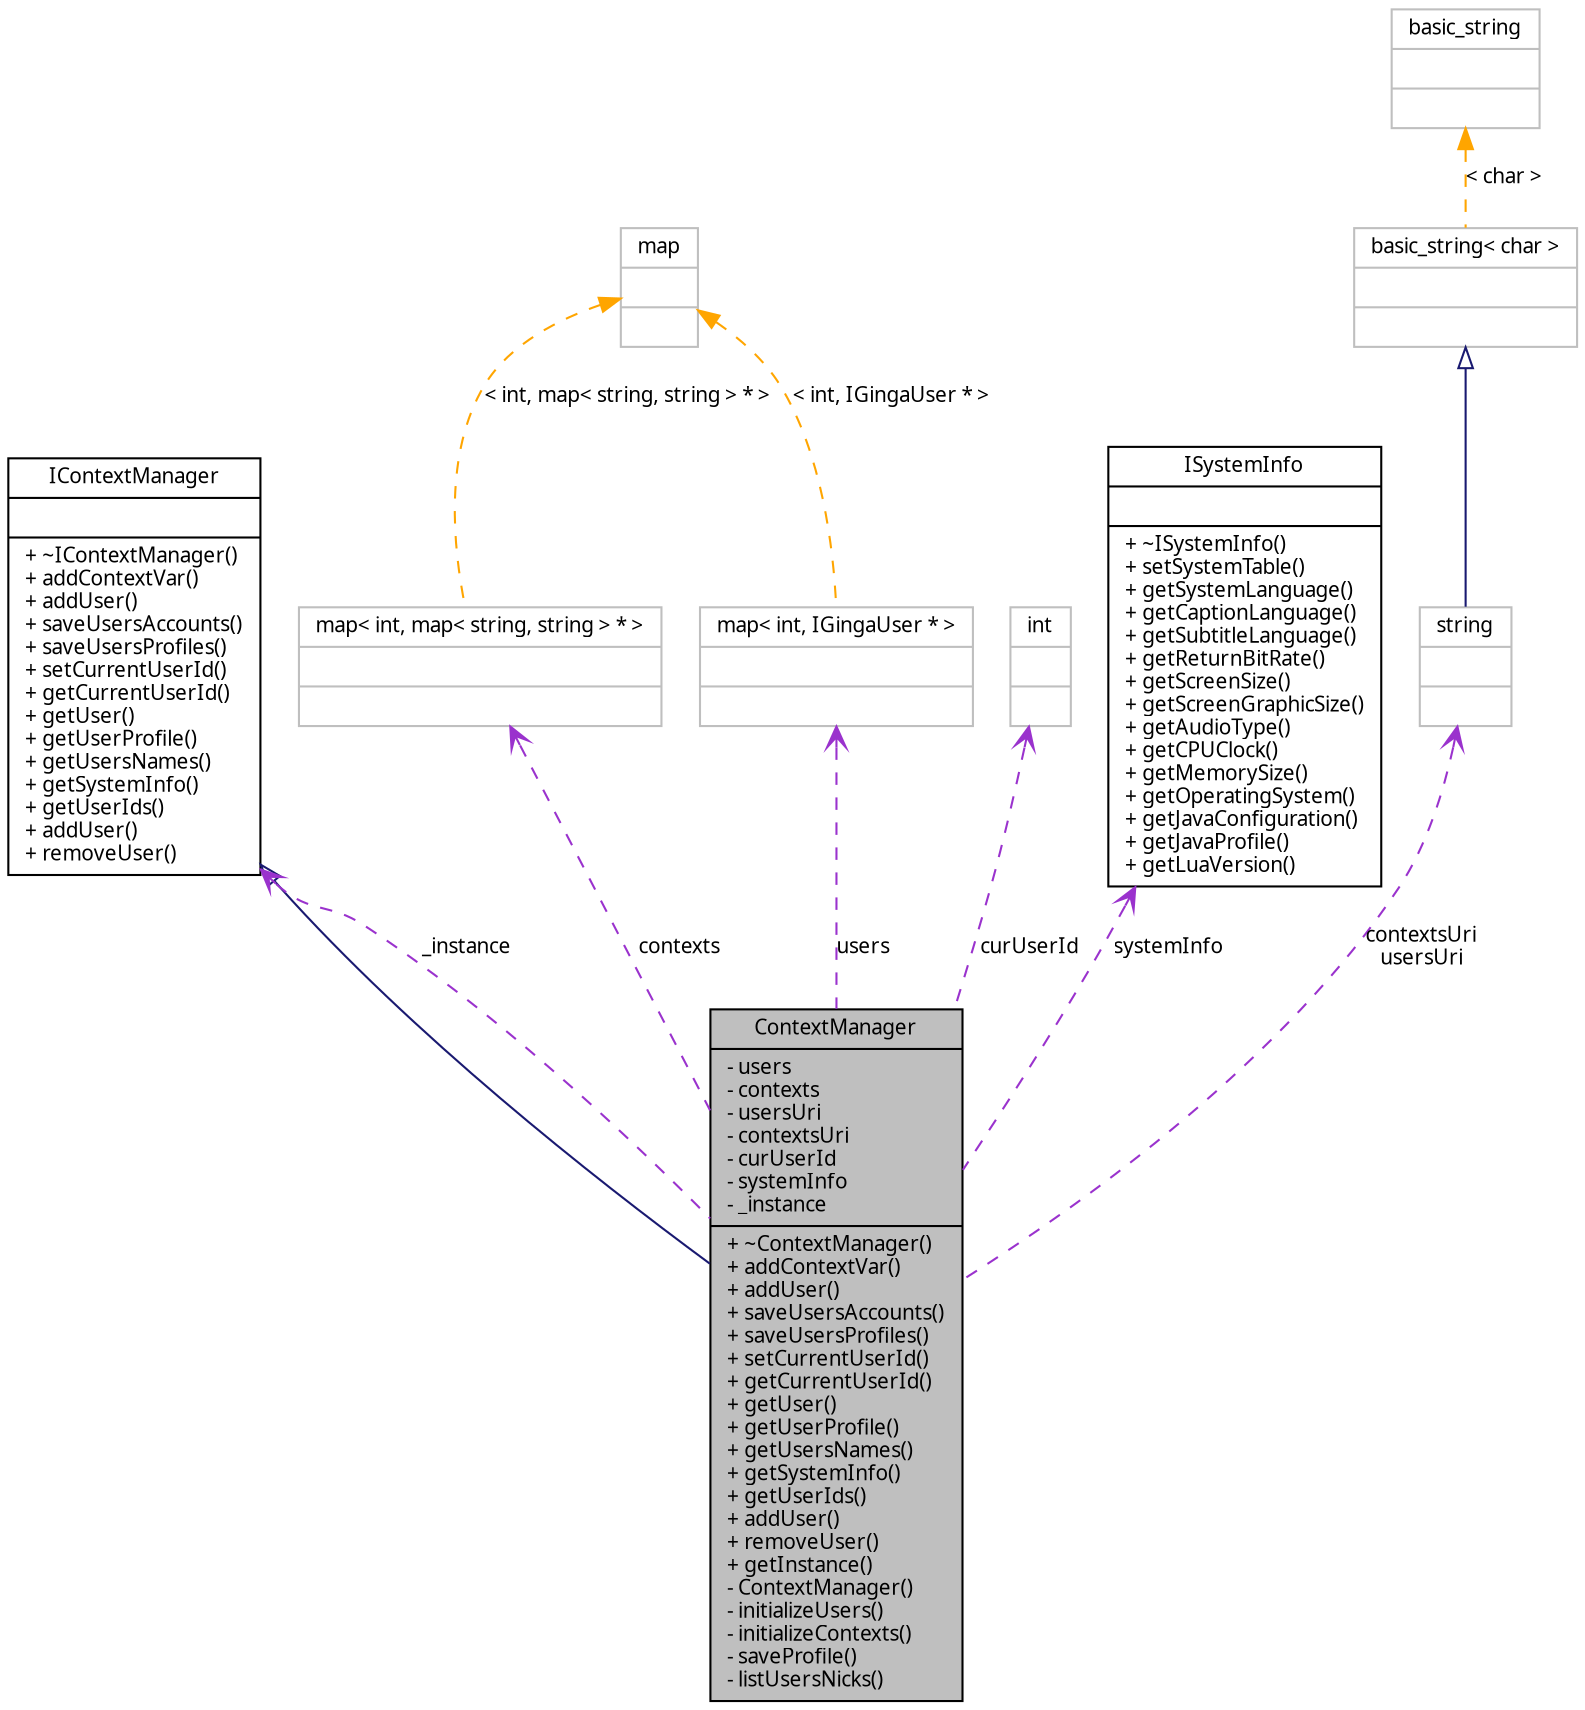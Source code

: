 digraph G
{
  edge [fontname="FreeSans.ttf",fontsize=10,labelfontname="FreeSans.ttf",labelfontsize=10];
  node [fontname="FreeSans.ttf",fontsize=10,shape=record];
  Node1 [label="{ContextManager\n|- users\l- contexts\l- usersUri\l- contextsUri\l- curUserId\l- systemInfo\l- _instance\l|+ ~ContextManager()\l+ addContextVar()\l+ addUser()\l+ saveUsersAccounts()\l+ saveUsersProfiles()\l+ setCurrentUserId()\l+ getCurrentUserId()\l+ getUser()\l+ getUserProfile()\l+ getUsersNames()\l+ getSystemInfo()\l+ getUserIds()\l+ addUser()\l+ removeUser()\l+ getInstance()\l- ContextManager()\l- initializeUsers()\l- initializeContexts()\l- saveProfile()\l- listUsersNicks()\l}",height=0.2,width=0.4,color="black", fillcolor="grey75", style="filled" fontcolor="black"];
  Node2 -> Node1 [dir=back,color="midnightblue",fontsize=10,style="solid",arrowtail="empty",fontname="FreeSans.ttf"];
  Node2 [label="{IContextManager\n||+ ~IContextManager()\l+ addContextVar()\l+ addUser()\l+ saveUsersAccounts()\l+ saveUsersProfiles()\l+ setCurrentUserId()\l+ getCurrentUserId()\l+ getUser()\l+ getUserProfile()\l+ getUsersNames()\l+ getSystemInfo()\l+ getUserIds()\l+ addUser()\l+ removeUser()\l}",height=0.2,width=0.4,color="black", fillcolor="white", style="filled",URL="$classbr_1_1pucrio_1_1telemidia_1_1ginga_1_1core_1_1contextmanager_1_1IContextManager.html"];
  Node2 -> Node1 [dir=back,color="darkorchid3",fontsize=10,style="dashed",label="_instance",arrowtail="open",fontname="FreeSans.ttf"];
  Node3 -> Node1 [dir=back,color="darkorchid3",fontsize=10,style="dashed",label="contexts",arrowtail="open",fontname="FreeSans.ttf"];
  Node3 [label="{map\< int, map\< string, string \> * \>\n||}",height=0.2,width=0.4,color="grey75", fillcolor="white", style="filled"];
  Node4 -> Node3 [dir=back,color="orange",fontsize=10,style="dashed",label="\< int, map\< string, string \> * \>",fontname="FreeSans.ttf"];
  Node4 [label="{map\n||}",height=0.2,width=0.4,color="grey75", fillcolor="white", style="filled",tooltip="STL class."];
  Node5 -> Node1 [dir=back,color="darkorchid3",fontsize=10,style="dashed",label="curUserId",arrowtail="open",fontname="FreeSans.ttf"];
  Node5 [label="{int\n||}",height=0.2,width=0.4,color="grey75", fillcolor="white", style="filled"];
  Node6 -> Node1 [dir=back,color="darkorchid3",fontsize=10,style="dashed",label="systemInfo",arrowtail="open",fontname="FreeSans.ttf"];
  Node6 [label="{ISystemInfo\n||+ ~ISystemInfo()\l+ setSystemTable()\l+ getSystemLanguage()\l+ getCaptionLanguage()\l+ getSubtitleLanguage()\l+ getReturnBitRate()\l+ getScreenSize()\l+ getScreenGraphicSize()\l+ getAudioType()\l+ getCPUClock()\l+ getMemorySize()\l+ getOperatingSystem()\l+ getJavaConfiguration()\l+ getJavaProfile()\l+ getLuaVersion()\l}",height=0.2,width=0.4,color="black", fillcolor="white", style="filled",URL="$classbr_1_1pucrio_1_1telemidia_1_1ginga_1_1core_1_1contextmanager_1_1ISystemInfo.html"];
  Node7 -> Node1 [dir=back,color="darkorchid3",fontsize=10,style="dashed",label="contextsUri\nusersUri",arrowtail="open",fontname="FreeSans.ttf"];
  Node7 [label="{string\n||}",height=0.2,width=0.4,color="grey75", fillcolor="white", style="filled",tooltip="STL class."];
  Node8 -> Node7 [dir=back,color="midnightblue",fontsize=10,style="solid",arrowtail="empty",fontname="FreeSans.ttf"];
  Node8 [label="{basic_string\< char \>\n||}",height=0.2,width=0.4,color="grey75", fillcolor="white", style="filled"];
  Node9 -> Node8 [dir=back,color="orange",fontsize=10,style="dashed",label="\< char \>",fontname="FreeSans.ttf"];
  Node9 [label="{basic_string\n||}",height=0.2,width=0.4,color="grey75", fillcolor="white", style="filled",tooltip="STL class."];
  Node10 -> Node1 [dir=back,color="darkorchid3",fontsize=10,style="dashed",label="users",arrowtail="open",fontname="FreeSans.ttf"];
  Node10 [label="{map\< int, IGingaUser * \>\n||}",height=0.2,width=0.4,color="grey75", fillcolor="white", style="filled"];
  Node4 -> Node10 [dir=back,color="orange",fontsize=10,style="dashed",label="\< int, IGingaUser * \>",fontname="FreeSans.ttf"];
}
